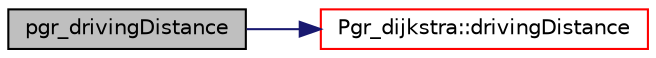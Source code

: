 digraph "pgr_drivingDistance"
{
  edge [fontname="Helvetica",fontsize="10",labelfontname="Helvetica",labelfontsize="10"];
  node [fontname="Helvetica",fontsize="10",shape=record];
  rankdir="LR";
  Node1 [label="pgr_drivingDistance",height=0.2,width=0.4,color="black", fillcolor="grey75", style="filled" fontcolor="black"];
  Node1 -> Node2 [color="midnightblue",fontsize="10",style="solid",fontname="Helvetica"];
  Node2 [label="Pgr_dijkstra::drivingDistance",height=0.2,width=0.4,color="red", fillcolor="white", style="filled",URL="$classPgr__dijkstra.html#a35c67d60454ca40449f9a47dfa40a2f4",tooltip="1 to distance "];
}
